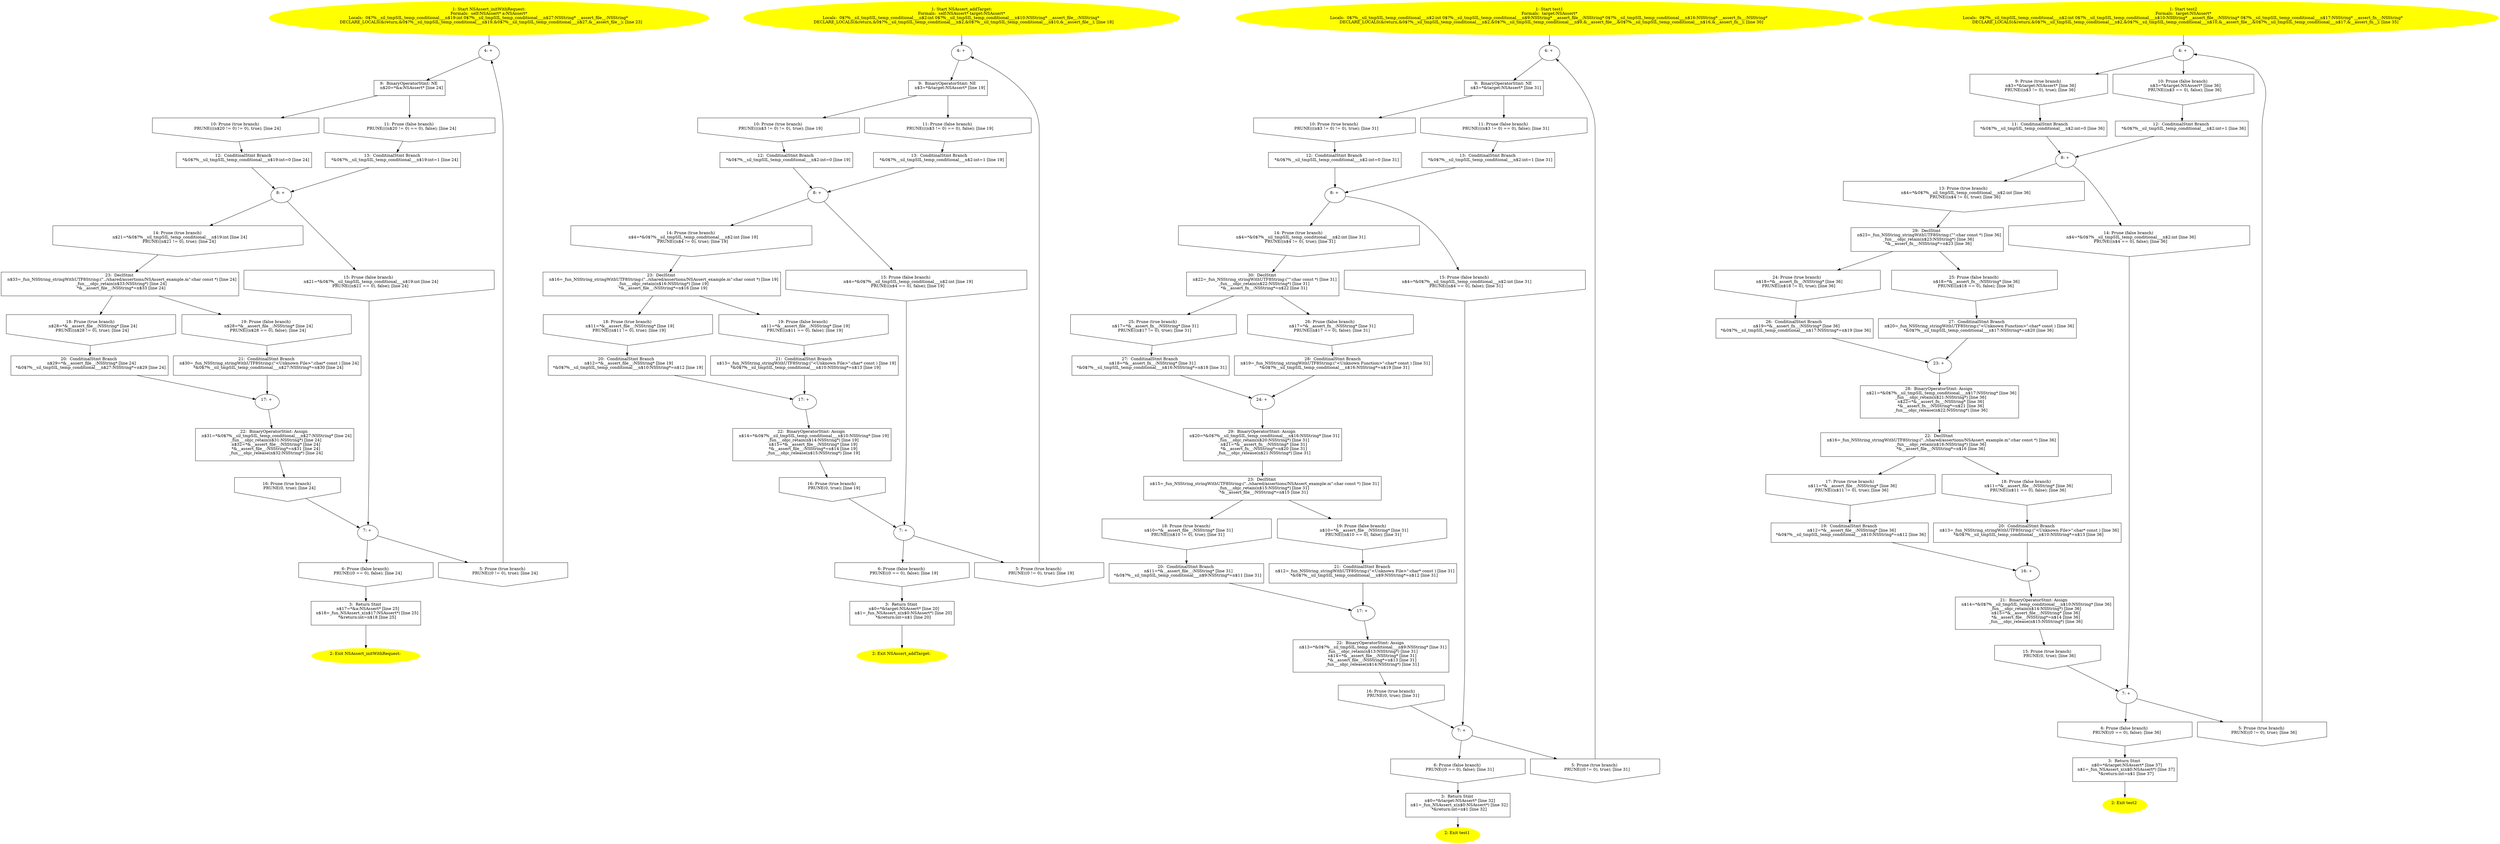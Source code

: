 /* @generated */
digraph iCFG {
"initWithRequest:#NSAssert#instance.aa6bdc90db5d0e020b6778cefe9a011f_1" [label="1: Start NSAssert_initWithRequest:\nFormals:  self:NSAssert* a:NSAssert*\nLocals:  0$?%__sil_tmpSIL_temp_conditional___n$19:int 0$?%__sil_tmpSIL_temp_conditional___n$27:NSString* __assert_file__:NSString* \n   DECLARE_LOCALS(&return,&0$?%__sil_tmpSIL_temp_conditional___n$19,&0$?%__sil_tmpSIL_temp_conditional___n$27,&__assert_file__); [line 23]\n " color=yellow style=filled]
	

	 "initWithRequest:#NSAssert#instance.aa6bdc90db5d0e020b6778cefe9a011f_1" -> "initWithRequest:#NSAssert#instance.aa6bdc90db5d0e020b6778cefe9a011f_4" ;
"initWithRequest:#NSAssert#instance.aa6bdc90db5d0e020b6778cefe9a011f_2" [label="2: Exit NSAssert_initWithRequest: \n  " color=yellow style=filled]
	

"initWithRequest:#NSAssert#instance.aa6bdc90db5d0e020b6778cefe9a011f_3" [label="3:  Return Stmt \n   n$17=*&a:NSAssert* [line 25]\n  n$18=_fun_NSAssert_x(n$17:NSAssert*) [line 25]\n  *&return:int=n$18 [line 25]\n " shape="box"]
	

	 "initWithRequest:#NSAssert#instance.aa6bdc90db5d0e020b6778cefe9a011f_3" -> "initWithRequest:#NSAssert#instance.aa6bdc90db5d0e020b6778cefe9a011f_2" ;
"initWithRequest:#NSAssert#instance.aa6bdc90db5d0e020b6778cefe9a011f_4" [label="4: + \n  " ]
	

	 "initWithRequest:#NSAssert#instance.aa6bdc90db5d0e020b6778cefe9a011f_4" -> "initWithRequest:#NSAssert#instance.aa6bdc90db5d0e020b6778cefe9a011f_9" ;
"initWithRequest:#NSAssert#instance.aa6bdc90db5d0e020b6778cefe9a011f_5" [label="5: Prune (true branch) \n   PRUNE((0 != 0), true); [line 24]\n " shape="invhouse"]
	

	 "initWithRequest:#NSAssert#instance.aa6bdc90db5d0e020b6778cefe9a011f_5" -> "initWithRequest:#NSAssert#instance.aa6bdc90db5d0e020b6778cefe9a011f_4" ;
"initWithRequest:#NSAssert#instance.aa6bdc90db5d0e020b6778cefe9a011f_6" [label="6: Prune (false branch) \n   PRUNE((0 == 0), false); [line 24]\n " shape="invhouse"]
	

	 "initWithRequest:#NSAssert#instance.aa6bdc90db5d0e020b6778cefe9a011f_6" -> "initWithRequest:#NSAssert#instance.aa6bdc90db5d0e020b6778cefe9a011f_3" ;
"initWithRequest:#NSAssert#instance.aa6bdc90db5d0e020b6778cefe9a011f_7" [label="7: + \n  " ]
	

	 "initWithRequest:#NSAssert#instance.aa6bdc90db5d0e020b6778cefe9a011f_7" -> "initWithRequest:#NSAssert#instance.aa6bdc90db5d0e020b6778cefe9a011f_5" ;
	 "initWithRequest:#NSAssert#instance.aa6bdc90db5d0e020b6778cefe9a011f_7" -> "initWithRequest:#NSAssert#instance.aa6bdc90db5d0e020b6778cefe9a011f_6" ;
"initWithRequest:#NSAssert#instance.aa6bdc90db5d0e020b6778cefe9a011f_8" [label="8: + \n  " ]
	

	 "initWithRequest:#NSAssert#instance.aa6bdc90db5d0e020b6778cefe9a011f_8" -> "initWithRequest:#NSAssert#instance.aa6bdc90db5d0e020b6778cefe9a011f_14" ;
	 "initWithRequest:#NSAssert#instance.aa6bdc90db5d0e020b6778cefe9a011f_8" -> "initWithRequest:#NSAssert#instance.aa6bdc90db5d0e020b6778cefe9a011f_15" ;
"initWithRequest:#NSAssert#instance.aa6bdc90db5d0e020b6778cefe9a011f_9" [label="9:  BinaryOperatorStmt: NE \n   n$20=*&a:NSAssert* [line 24]\n " shape="box"]
	

	 "initWithRequest:#NSAssert#instance.aa6bdc90db5d0e020b6778cefe9a011f_9" -> "initWithRequest:#NSAssert#instance.aa6bdc90db5d0e020b6778cefe9a011f_10" ;
	 "initWithRequest:#NSAssert#instance.aa6bdc90db5d0e020b6778cefe9a011f_9" -> "initWithRequest:#NSAssert#instance.aa6bdc90db5d0e020b6778cefe9a011f_11" ;
"initWithRequest:#NSAssert#instance.aa6bdc90db5d0e020b6778cefe9a011f_10" [label="10: Prune (true branch) \n   PRUNE(((n$20 != 0) != 0), true); [line 24]\n " shape="invhouse"]
	

	 "initWithRequest:#NSAssert#instance.aa6bdc90db5d0e020b6778cefe9a011f_10" -> "initWithRequest:#NSAssert#instance.aa6bdc90db5d0e020b6778cefe9a011f_12" ;
"initWithRequest:#NSAssert#instance.aa6bdc90db5d0e020b6778cefe9a011f_11" [label="11: Prune (false branch) \n   PRUNE(((n$20 != 0) == 0), false); [line 24]\n " shape="invhouse"]
	

	 "initWithRequest:#NSAssert#instance.aa6bdc90db5d0e020b6778cefe9a011f_11" -> "initWithRequest:#NSAssert#instance.aa6bdc90db5d0e020b6778cefe9a011f_13" ;
"initWithRequest:#NSAssert#instance.aa6bdc90db5d0e020b6778cefe9a011f_12" [label="12:  ConditinalStmt Branch \n   *&0$?%__sil_tmpSIL_temp_conditional___n$19:int=0 [line 24]\n " shape="box"]
	

	 "initWithRequest:#NSAssert#instance.aa6bdc90db5d0e020b6778cefe9a011f_12" -> "initWithRequest:#NSAssert#instance.aa6bdc90db5d0e020b6778cefe9a011f_8" ;
"initWithRequest:#NSAssert#instance.aa6bdc90db5d0e020b6778cefe9a011f_13" [label="13:  ConditinalStmt Branch \n   *&0$?%__sil_tmpSIL_temp_conditional___n$19:int=1 [line 24]\n " shape="box"]
	

	 "initWithRequest:#NSAssert#instance.aa6bdc90db5d0e020b6778cefe9a011f_13" -> "initWithRequest:#NSAssert#instance.aa6bdc90db5d0e020b6778cefe9a011f_8" ;
"initWithRequest:#NSAssert#instance.aa6bdc90db5d0e020b6778cefe9a011f_14" [label="14: Prune (true branch) \n   n$21=*&0$?%__sil_tmpSIL_temp_conditional___n$19:int [line 24]\n  PRUNE((n$21 != 0), true); [line 24]\n " shape="invhouse"]
	

	 "initWithRequest:#NSAssert#instance.aa6bdc90db5d0e020b6778cefe9a011f_14" -> "initWithRequest:#NSAssert#instance.aa6bdc90db5d0e020b6778cefe9a011f_23" ;
"initWithRequest:#NSAssert#instance.aa6bdc90db5d0e020b6778cefe9a011f_15" [label="15: Prune (false branch) \n   n$21=*&0$?%__sil_tmpSIL_temp_conditional___n$19:int [line 24]\n  PRUNE((n$21 == 0), false); [line 24]\n " shape="invhouse"]
	

	 "initWithRequest:#NSAssert#instance.aa6bdc90db5d0e020b6778cefe9a011f_15" -> "initWithRequest:#NSAssert#instance.aa6bdc90db5d0e020b6778cefe9a011f_7" ;
"initWithRequest:#NSAssert#instance.aa6bdc90db5d0e020b6778cefe9a011f_16" [label="16: Prune (true branch) \n   PRUNE(0, true); [line 24]\n " shape="invhouse"]
	

	 "initWithRequest:#NSAssert#instance.aa6bdc90db5d0e020b6778cefe9a011f_16" -> "initWithRequest:#NSAssert#instance.aa6bdc90db5d0e020b6778cefe9a011f_7" ;
"initWithRequest:#NSAssert#instance.aa6bdc90db5d0e020b6778cefe9a011f_17" [label="17: + \n  " ]
	

	 "initWithRequest:#NSAssert#instance.aa6bdc90db5d0e020b6778cefe9a011f_17" -> "initWithRequest:#NSAssert#instance.aa6bdc90db5d0e020b6778cefe9a011f_22" ;
"initWithRequest:#NSAssert#instance.aa6bdc90db5d0e020b6778cefe9a011f_18" [label="18: Prune (true branch) \n   n$28=*&__assert_file__:NSString* [line 24]\n  PRUNE((n$28 != 0), true); [line 24]\n " shape="invhouse"]
	

	 "initWithRequest:#NSAssert#instance.aa6bdc90db5d0e020b6778cefe9a011f_18" -> "initWithRequest:#NSAssert#instance.aa6bdc90db5d0e020b6778cefe9a011f_20" ;
"initWithRequest:#NSAssert#instance.aa6bdc90db5d0e020b6778cefe9a011f_19" [label="19: Prune (false branch) \n   n$28=*&__assert_file__:NSString* [line 24]\n  PRUNE((n$28 == 0), false); [line 24]\n " shape="invhouse"]
	

	 "initWithRequest:#NSAssert#instance.aa6bdc90db5d0e020b6778cefe9a011f_19" -> "initWithRequest:#NSAssert#instance.aa6bdc90db5d0e020b6778cefe9a011f_21" ;
"initWithRequest:#NSAssert#instance.aa6bdc90db5d0e020b6778cefe9a011f_20" [label="20:  ConditinalStmt Branch \n   n$29=*&__assert_file__:NSString* [line 24]\n  *&0$?%__sil_tmpSIL_temp_conditional___n$27:NSString*=n$29 [line 24]\n " shape="box"]
	

	 "initWithRequest:#NSAssert#instance.aa6bdc90db5d0e020b6778cefe9a011f_20" -> "initWithRequest:#NSAssert#instance.aa6bdc90db5d0e020b6778cefe9a011f_17" ;
"initWithRequest:#NSAssert#instance.aa6bdc90db5d0e020b6778cefe9a011f_21" [label="21:  ConditinalStmt Branch \n   n$30=_fun_NSString_stringWithUTF8String:(\"<Unknown File>\":char* const ) [line 24]\n  *&0$?%__sil_tmpSIL_temp_conditional___n$27:NSString*=n$30 [line 24]\n " shape="box"]
	

	 "initWithRequest:#NSAssert#instance.aa6bdc90db5d0e020b6778cefe9a011f_21" -> "initWithRequest:#NSAssert#instance.aa6bdc90db5d0e020b6778cefe9a011f_17" ;
"initWithRequest:#NSAssert#instance.aa6bdc90db5d0e020b6778cefe9a011f_22" [label="22:  BinaryOperatorStmt: Assign \n   n$31=*&0$?%__sil_tmpSIL_temp_conditional___n$27:NSString* [line 24]\n  _fun___objc_retain(n$31:NSString*) [line 24]\n  n$32=*&__assert_file__:NSString* [line 24]\n  *&__assert_file__:NSString*=n$31 [line 24]\n  _fun___objc_release(n$32:NSString*) [line 24]\n " shape="box"]
	

	 "initWithRequest:#NSAssert#instance.aa6bdc90db5d0e020b6778cefe9a011f_22" -> "initWithRequest:#NSAssert#instance.aa6bdc90db5d0e020b6778cefe9a011f_16" ;
"initWithRequest:#NSAssert#instance.aa6bdc90db5d0e020b6778cefe9a011f_23" [label="23:  DeclStmt \n   n$33=_fun_NSString_stringWithUTF8String:(\"../shared/assertions/NSAssert_example.m\":char const *) [line 24]\n  _fun___objc_retain(n$33:NSString*) [line 24]\n  *&__assert_file__:NSString*=n$33 [line 24]\n " shape="box"]
	

	 "initWithRequest:#NSAssert#instance.aa6bdc90db5d0e020b6778cefe9a011f_23" -> "initWithRequest:#NSAssert#instance.aa6bdc90db5d0e020b6778cefe9a011f_18" ;
	 "initWithRequest:#NSAssert#instance.aa6bdc90db5d0e020b6778cefe9a011f_23" -> "initWithRequest:#NSAssert#instance.aa6bdc90db5d0e020b6778cefe9a011f_19" ;
"addTarget:#NSAssert#instance.69cefe4d9cf64204d99f63924a056673_1" [label="1: Start NSAssert_addTarget:\nFormals:  self:NSAssert* target:NSAssert*\nLocals:  0$?%__sil_tmpSIL_temp_conditional___n$2:int 0$?%__sil_tmpSIL_temp_conditional___n$10:NSString* __assert_file__:NSString* \n   DECLARE_LOCALS(&return,&0$?%__sil_tmpSIL_temp_conditional___n$2,&0$?%__sil_tmpSIL_temp_conditional___n$10,&__assert_file__); [line 18]\n " color=yellow style=filled]
	

	 "addTarget:#NSAssert#instance.69cefe4d9cf64204d99f63924a056673_1" -> "addTarget:#NSAssert#instance.69cefe4d9cf64204d99f63924a056673_4" ;
"addTarget:#NSAssert#instance.69cefe4d9cf64204d99f63924a056673_2" [label="2: Exit NSAssert_addTarget: \n  " color=yellow style=filled]
	

"addTarget:#NSAssert#instance.69cefe4d9cf64204d99f63924a056673_3" [label="3:  Return Stmt \n   n$0=*&target:NSAssert* [line 20]\n  n$1=_fun_NSAssert_x(n$0:NSAssert*) [line 20]\n  *&return:int=n$1 [line 20]\n " shape="box"]
	

	 "addTarget:#NSAssert#instance.69cefe4d9cf64204d99f63924a056673_3" -> "addTarget:#NSAssert#instance.69cefe4d9cf64204d99f63924a056673_2" ;
"addTarget:#NSAssert#instance.69cefe4d9cf64204d99f63924a056673_4" [label="4: + \n  " ]
	

	 "addTarget:#NSAssert#instance.69cefe4d9cf64204d99f63924a056673_4" -> "addTarget:#NSAssert#instance.69cefe4d9cf64204d99f63924a056673_9" ;
"addTarget:#NSAssert#instance.69cefe4d9cf64204d99f63924a056673_5" [label="5: Prune (true branch) \n   PRUNE((0 != 0), true); [line 19]\n " shape="invhouse"]
	

	 "addTarget:#NSAssert#instance.69cefe4d9cf64204d99f63924a056673_5" -> "addTarget:#NSAssert#instance.69cefe4d9cf64204d99f63924a056673_4" ;
"addTarget:#NSAssert#instance.69cefe4d9cf64204d99f63924a056673_6" [label="6: Prune (false branch) \n   PRUNE((0 == 0), false); [line 19]\n " shape="invhouse"]
	

	 "addTarget:#NSAssert#instance.69cefe4d9cf64204d99f63924a056673_6" -> "addTarget:#NSAssert#instance.69cefe4d9cf64204d99f63924a056673_3" ;
"addTarget:#NSAssert#instance.69cefe4d9cf64204d99f63924a056673_7" [label="7: + \n  " ]
	

	 "addTarget:#NSAssert#instance.69cefe4d9cf64204d99f63924a056673_7" -> "addTarget:#NSAssert#instance.69cefe4d9cf64204d99f63924a056673_5" ;
	 "addTarget:#NSAssert#instance.69cefe4d9cf64204d99f63924a056673_7" -> "addTarget:#NSAssert#instance.69cefe4d9cf64204d99f63924a056673_6" ;
"addTarget:#NSAssert#instance.69cefe4d9cf64204d99f63924a056673_8" [label="8: + \n  " ]
	

	 "addTarget:#NSAssert#instance.69cefe4d9cf64204d99f63924a056673_8" -> "addTarget:#NSAssert#instance.69cefe4d9cf64204d99f63924a056673_14" ;
	 "addTarget:#NSAssert#instance.69cefe4d9cf64204d99f63924a056673_8" -> "addTarget:#NSAssert#instance.69cefe4d9cf64204d99f63924a056673_15" ;
"addTarget:#NSAssert#instance.69cefe4d9cf64204d99f63924a056673_9" [label="9:  BinaryOperatorStmt: NE \n   n$3=*&target:NSAssert* [line 19]\n " shape="box"]
	

	 "addTarget:#NSAssert#instance.69cefe4d9cf64204d99f63924a056673_9" -> "addTarget:#NSAssert#instance.69cefe4d9cf64204d99f63924a056673_10" ;
	 "addTarget:#NSAssert#instance.69cefe4d9cf64204d99f63924a056673_9" -> "addTarget:#NSAssert#instance.69cefe4d9cf64204d99f63924a056673_11" ;
"addTarget:#NSAssert#instance.69cefe4d9cf64204d99f63924a056673_10" [label="10: Prune (true branch) \n   PRUNE(((n$3 != 0) != 0), true); [line 19]\n " shape="invhouse"]
	

	 "addTarget:#NSAssert#instance.69cefe4d9cf64204d99f63924a056673_10" -> "addTarget:#NSAssert#instance.69cefe4d9cf64204d99f63924a056673_12" ;
"addTarget:#NSAssert#instance.69cefe4d9cf64204d99f63924a056673_11" [label="11: Prune (false branch) \n   PRUNE(((n$3 != 0) == 0), false); [line 19]\n " shape="invhouse"]
	

	 "addTarget:#NSAssert#instance.69cefe4d9cf64204d99f63924a056673_11" -> "addTarget:#NSAssert#instance.69cefe4d9cf64204d99f63924a056673_13" ;
"addTarget:#NSAssert#instance.69cefe4d9cf64204d99f63924a056673_12" [label="12:  ConditinalStmt Branch \n   *&0$?%__sil_tmpSIL_temp_conditional___n$2:int=0 [line 19]\n " shape="box"]
	

	 "addTarget:#NSAssert#instance.69cefe4d9cf64204d99f63924a056673_12" -> "addTarget:#NSAssert#instance.69cefe4d9cf64204d99f63924a056673_8" ;
"addTarget:#NSAssert#instance.69cefe4d9cf64204d99f63924a056673_13" [label="13:  ConditinalStmt Branch \n   *&0$?%__sil_tmpSIL_temp_conditional___n$2:int=1 [line 19]\n " shape="box"]
	

	 "addTarget:#NSAssert#instance.69cefe4d9cf64204d99f63924a056673_13" -> "addTarget:#NSAssert#instance.69cefe4d9cf64204d99f63924a056673_8" ;
"addTarget:#NSAssert#instance.69cefe4d9cf64204d99f63924a056673_14" [label="14: Prune (true branch) \n   n$4=*&0$?%__sil_tmpSIL_temp_conditional___n$2:int [line 19]\n  PRUNE((n$4 != 0), true); [line 19]\n " shape="invhouse"]
	

	 "addTarget:#NSAssert#instance.69cefe4d9cf64204d99f63924a056673_14" -> "addTarget:#NSAssert#instance.69cefe4d9cf64204d99f63924a056673_23" ;
"addTarget:#NSAssert#instance.69cefe4d9cf64204d99f63924a056673_15" [label="15: Prune (false branch) \n   n$4=*&0$?%__sil_tmpSIL_temp_conditional___n$2:int [line 19]\n  PRUNE((n$4 == 0), false); [line 19]\n " shape="invhouse"]
	

	 "addTarget:#NSAssert#instance.69cefe4d9cf64204d99f63924a056673_15" -> "addTarget:#NSAssert#instance.69cefe4d9cf64204d99f63924a056673_7" ;
"addTarget:#NSAssert#instance.69cefe4d9cf64204d99f63924a056673_16" [label="16: Prune (true branch) \n   PRUNE(0, true); [line 19]\n " shape="invhouse"]
	

	 "addTarget:#NSAssert#instance.69cefe4d9cf64204d99f63924a056673_16" -> "addTarget:#NSAssert#instance.69cefe4d9cf64204d99f63924a056673_7" ;
"addTarget:#NSAssert#instance.69cefe4d9cf64204d99f63924a056673_17" [label="17: + \n  " ]
	

	 "addTarget:#NSAssert#instance.69cefe4d9cf64204d99f63924a056673_17" -> "addTarget:#NSAssert#instance.69cefe4d9cf64204d99f63924a056673_22" ;
"addTarget:#NSAssert#instance.69cefe4d9cf64204d99f63924a056673_18" [label="18: Prune (true branch) \n   n$11=*&__assert_file__:NSString* [line 19]\n  PRUNE((n$11 != 0), true); [line 19]\n " shape="invhouse"]
	

	 "addTarget:#NSAssert#instance.69cefe4d9cf64204d99f63924a056673_18" -> "addTarget:#NSAssert#instance.69cefe4d9cf64204d99f63924a056673_20" ;
"addTarget:#NSAssert#instance.69cefe4d9cf64204d99f63924a056673_19" [label="19: Prune (false branch) \n   n$11=*&__assert_file__:NSString* [line 19]\n  PRUNE((n$11 == 0), false); [line 19]\n " shape="invhouse"]
	

	 "addTarget:#NSAssert#instance.69cefe4d9cf64204d99f63924a056673_19" -> "addTarget:#NSAssert#instance.69cefe4d9cf64204d99f63924a056673_21" ;
"addTarget:#NSAssert#instance.69cefe4d9cf64204d99f63924a056673_20" [label="20:  ConditinalStmt Branch \n   n$12=*&__assert_file__:NSString* [line 19]\n  *&0$?%__sil_tmpSIL_temp_conditional___n$10:NSString*=n$12 [line 19]\n " shape="box"]
	

	 "addTarget:#NSAssert#instance.69cefe4d9cf64204d99f63924a056673_20" -> "addTarget:#NSAssert#instance.69cefe4d9cf64204d99f63924a056673_17" ;
"addTarget:#NSAssert#instance.69cefe4d9cf64204d99f63924a056673_21" [label="21:  ConditinalStmt Branch \n   n$13=_fun_NSString_stringWithUTF8String:(\"<Unknown File>\":char* const ) [line 19]\n  *&0$?%__sil_tmpSIL_temp_conditional___n$10:NSString*=n$13 [line 19]\n " shape="box"]
	

	 "addTarget:#NSAssert#instance.69cefe4d9cf64204d99f63924a056673_21" -> "addTarget:#NSAssert#instance.69cefe4d9cf64204d99f63924a056673_17" ;
"addTarget:#NSAssert#instance.69cefe4d9cf64204d99f63924a056673_22" [label="22:  BinaryOperatorStmt: Assign \n   n$14=*&0$?%__sil_tmpSIL_temp_conditional___n$10:NSString* [line 19]\n  _fun___objc_retain(n$14:NSString*) [line 19]\n  n$15=*&__assert_file__:NSString* [line 19]\n  *&__assert_file__:NSString*=n$14 [line 19]\n  _fun___objc_release(n$15:NSString*) [line 19]\n " shape="box"]
	

	 "addTarget:#NSAssert#instance.69cefe4d9cf64204d99f63924a056673_22" -> "addTarget:#NSAssert#instance.69cefe4d9cf64204d99f63924a056673_16" ;
"addTarget:#NSAssert#instance.69cefe4d9cf64204d99f63924a056673_23" [label="23:  DeclStmt \n   n$16=_fun_NSString_stringWithUTF8String:(\"../shared/assertions/NSAssert_example.m\":char const *) [line 19]\n  _fun___objc_retain(n$16:NSString*) [line 19]\n  *&__assert_file__:NSString*=n$16 [line 19]\n " shape="box"]
	

	 "addTarget:#NSAssert#instance.69cefe4d9cf64204d99f63924a056673_23" -> "addTarget:#NSAssert#instance.69cefe4d9cf64204d99f63924a056673_18" ;
	 "addTarget:#NSAssert#instance.69cefe4d9cf64204d99f63924a056673_23" -> "addTarget:#NSAssert#instance.69cefe4d9cf64204d99f63924a056673_19" ;
"test1.5a105e8b9d40e1329780d62ea2265d8a_1" [label="1: Start test1\nFormals:  target:NSAssert*\nLocals:  0$?%__sil_tmpSIL_temp_conditional___n$2:int 0$?%__sil_tmpSIL_temp_conditional___n$9:NSString* __assert_file__:NSString* 0$?%__sil_tmpSIL_temp_conditional___n$16:NSString* __assert_fn__:NSString* \n   DECLARE_LOCALS(&return,&0$?%__sil_tmpSIL_temp_conditional___n$2,&0$?%__sil_tmpSIL_temp_conditional___n$9,&__assert_file__,&0$?%__sil_tmpSIL_temp_conditional___n$16,&__assert_fn__); [line 30]\n " color=yellow style=filled]
	

	 "test1.5a105e8b9d40e1329780d62ea2265d8a_1" -> "test1.5a105e8b9d40e1329780d62ea2265d8a_4" ;
"test1.5a105e8b9d40e1329780d62ea2265d8a_2" [label="2: Exit test1 \n  " color=yellow style=filled]
	

"test1.5a105e8b9d40e1329780d62ea2265d8a_3" [label="3:  Return Stmt \n   n$0=*&target:NSAssert* [line 32]\n  n$1=_fun_NSAssert_x(n$0:NSAssert*) [line 32]\n  *&return:int=n$1 [line 32]\n " shape="box"]
	

	 "test1.5a105e8b9d40e1329780d62ea2265d8a_3" -> "test1.5a105e8b9d40e1329780d62ea2265d8a_2" ;
"test1.5a105e8b9d40e1329780d62ea2265d8a_4" [label="4: + \n  " ]
	

	 "test1.5a105e8b9d40e1329780d62ea2265d8a_4" -> "test1.5a105e8b9d40e1329780d62ea2265d8a_9" ;
"test1.5a105e8b9d40e1329780d62ea2265d8a_5" [label="5: Prune (true branch) \n   PRUNE((0 != 0), true); [line 31]\n " shape="invhouse"]
	

	 "test1.5a105e8b9d40e1329780d62ea2265d8a_5" -> "test1.5a105e8b9d40e1329780d62ea2265d8a_4" ;
"test1.5a105e8b9d40e1329780d62ea2265d8a_6" [label="6: Prune (false branch) \n   PRUNE((0 == 0), false); [line 31]\n " shape="invhouse"]
	

	 "test1.5a105e8b9d40e1329780d62ea2265d8a_6" -> "test1.5a105e8b9d40e1329780d62ea2265d8a_3" ;
"test1.5a105e8b9d40e1329780d62ea2265d8a_7" [label="7: + \n  " ]
	

	 "test1.5a105e8b9d40e1329780d62ea2265d8a_7" -> "test1.5a105e8b9d40e1329780d62ea2265d8a_5" ;
	 "test1.5a105e8b9d40e1329780d62ea2265d8a_7" -> "test1.5a105e8b9d40e1329780d62ea2265d8a_6" ;
"test1.5a105e8b9d40e1329780d62ea2265d8a_8" [label="8: + \n  " ]
	

	 "test1.5a105e8b9d40e1329780d62ea2265d8a_8" -> "test1.5a105e8b9d40e1329780d62ea2265d8a_14" ;
	 "test1.5a105e8b9d40e1329780d62ea2265d8a_8" -> "test1.5a105e8b9d40e1329780d62ea2265d8a_15" ;
"test1.5a105e8b9d40e1329780d62ea2265d8a_9" [label="9:  BinaryOperatorStmt: NE \n   n$3=*&target:NSAssert* [line 31]\n " shape="box"]
	

	 "test1.5a105e8b9d40e1329780d62ea2265d8a_9" -> "test1.5a105e8b9d40e1329780d62ea2265d8a_10" ;
	 "test1.5a105e8b9d40e1329780d62ea2265d8a_9" -> "test1.5a105e8b9d40e1329780d62ea2265d8a_11" ;
"test1.5a105e8b9d40e1329780d62ea2265d8a_10" [label="10: Prune (true branch) \n   PRUNE(((n$3 != 0) != 0), true); [line 31]\n " shape="invhouse"]
	

	 "test1.5a105e8b9d40e1329780d62ea2265d8a_10" -> "test1.5a105e8b9d40e1329780d62ea2265d8a_12" ;
"test1.5a105e8b9d40e1329780d62ea2265d8a_11" [label="11: Prune (false branch) \n   PRUNE(((n$3 != 0) == 0), false); [line 31]\n " shape="invhouse"]
	

	 "test1.5a105e8b9d40e1329780d62ea2265d8a_11" -> "test1.5a105e8b9d40e1329780d62ea2265d8a_13" ;
"test1.5a105e8b9d40e1329780d62ea2265d8a_12" [label="12:  ConditinalStmt Branch \n   *&0$?%__sil_tmpSIL_temp_conditional___n$2:int=0 [line 31]\n " shape="box"]
	

	 "test1.5a105e8b9d40e1329780d62ea2265d8a_12" -> "test1.5a105e8b9d40e1329780d62ea2265d8a_8" ;
"test1.5a105e8b9d40e1329780d62ea2265d8a_13" [label="13:  ConditinalStmt Branch \n   *&0$?%__sil_tmpSIL_temp_conditional___n$2:int=1 [line 31]\n " shape="box"]
	

	 "test1.5a105e8b9d40e1329780d62ea2265d8a_13" -> "test1.5a105e8b9d40e1329780d62ea2265d8a_8" ;
"test1.5a105e8b9d40e1329780d62ea2265d8a_14" [label="14: Prune (true branch) \n   n$4=*&0$?%__sil_tmpSIL_temp_conditional___n$2:int [line 31]\n  PRUNE((n$4 != 0), true); [line 31]\n " shape="invhouse"]
	

	 "test1.5a105e8b9d40e1329780d62ea2265d8a_14" -> "test1.5a105e8b9d40e1329780d62ea2265d8a_30" ;
"test1.5a105e8b9d40e1329780d62ea2265d8a_15" [label="15: Prune (false branch) \n   n$4=*&0$?%__sil_tmpSIL_temp_conditional___n$2:int [line 31]\n  PRUNE((n$4 == 0), false); [line 31]\n " shape="invhouse"]
	

	 "test1.5a105e8b9d40e1329780d62ea2265d8a_15" -> "test1.5a105e8b9d40e1329780d62ea2265d8a_7" ;
"test1.5a105e8b9d40e1329780d62ea2265d8a_16" [label="16: Prune (true branch) \n   PRUNE(0, true); [line 31]\n " shape="invhouse"]
	

	 "test1.5a105e8b9d40e1329780d62ea2265d8a_16" -> "test1.5a105e8b9d40e1329780d62ea2265d8a_7" ;
"test1.5a105e8b9d40e1329780d62ea2265d8a_17" [label="17: + \n  " ]
	

	 "test1.5a105e8b9d40e1329780d62ea2265d8a_17" -> "test1.5a105e8b9d40e1329780d62ea2265d8a_22" ;
"test1.5a105e8b9d40e1329780d62ea2265d8a_18" [label="18: Prune (true branch) \n   n$10=*&__assert_file__:NSString* [line 31]\n  PRUNE((n$10 != 0), true); [line 31]\n " shape="invhouse"]
	

	 "test1.5a105e8b9d40e1329780d62ea2265d8a_18" -> "test1.5a105e8b9d40e1329780d62ea2265d8a_20" ;
"test1.5a105e8b9d40e1329780d62ea2265d8a_19" [label="19: Prune (false branch) \n   n$10=*&__assert_file__:NSString* [line 31]\n  PRUNE((n$10 == 0), false); [line 31]\n " shape="invhouse"]
	

	 "test1.5a105e8b9d40e1329780d62ea2265d8a_19" -> "test1.5a105e8b9d40e1329780d62ea2265d8a_21" ;
"test1.5a105e8b9d40e1329780d62ea2265d8a_20" [label="20:  ConditinalStmt Branch \n   n$11=*&__assert_file__:NSString* [line 31]\n  *&0$?%__sil_tmpSIL_temp_conditional___n$9:NSString*=n$11 [line 31]\n " shape="box"]
	

	 "test1.5a105e8b9d40e1329780d62ea2265d8a_20" -> "test1.5a105e8b9d40e1329780d62ea2265d8a_17" ;
"test1.5a105e8b9d40e1329780d62ea2265d8a_21" [label="21:  ConditinalStmt Branch \n   n$12=_fun_NSString_stringWithUTF8String:(\"<Unknown File>\":char* const ) [line 31]\n  *&0$?%__sil_tmpSIL_temp_conditional___n$9:NSString*=n$12 [line 31]\n " shape="box"]
	

	 "test1.5a105e8b9d40e1329780d62ea2265d8a_21" -> "test1.5a105e8b9d40e1329780d62ea2265d8a_17" ;
"test1.5a105e8b9d40e1329780d62ea2265d8a_22" [label="22:  BinaryOperatorStmt: Assign \n   n$13=*&0$?%__sil_tmpSIL_temp_conditional___n$9:NSString* [line 31]\n  _fun___objc_retain(n$13:NSString*) [line 31]\n  n$14=*&__assert_file__:NSString* [line 31]\n  *&__assert_file__:NSString*=n$13 [line 31]\n  _fun___objc_release(n$14:NSString*) [line 31]\n " shape="box"]
	

	 "test1.5a105e8b9d40e1329780d62ea2265d8a_22" -> "test1.5a105e8b9d40e1329780d62ea2265d8a_16" ;
"test1.5a105e8b9d40e1329780d62ea2265d8a_23" [label="23:  DeclStmt \n   n$15=_fun_NSString_stringWithUTF8String:(\"../shared/assertions/NSAssert_example.m\":char const *) [line 31]\n  _fun___objc_retain(n$15:NSString*) [line 31]\n  *&__assert_file__:NSString*=n$15 [line 31]\n " shape="box"]
	

	 "test1.5a105e8b9d40e1329780d62ea2265d8a_23" -> "test1.5a105e8b9d40e1329780d62ea2265d8a_18" ;
	 "test1.5a105e8b9d40e1329780d62ea2265d8a_23" -> "test1.5a105e8b9d40e1329780d62ea2265d8a_19" ;
"test1.5a105e8b9d40e1329780d62ea2265d8a_24" [label="24: + \n  " ]
	

	 "test1.5a105e8b9d40e1329780d62ea2265d8a_24" -> "test1.5a105e8b9d40e1329780d62ea2265d8a_29" ;
"test1.5a105e8b9d40e1329780d62ea2265d8a_25" [label="25: Prune (true branch) \n   n$17=*&__assert_fn__:NSString* [line 31]\n  PRUNE((n$17 != 0), true); [line 31]\n " shape="invhouse"]
	

	 "test1.5a105e8b9d40e1329780d62ea2265d8a_25" -> "test1.5a105e8b9d40e1329780d62ea2265d8a_27" ;
"test1.5a105e8b9d40e1329780d62ea2265d8a_26" [label="26: Prune (false branch) \n   n$17=*&__assert_fn__:NSString* [line 31]\n  PRUNE((n$17 == 0), false); [line 31]\n " shape="invhouse"]
	

	 "test1.5a105e8b9d40e1329780d62ea2265d8a_26" -> "test1.5a105e8b9d40e1329780d62ea2265d8a_28" ;
"test1.5a105e8b9d40e1329780d62ea2265d8a_27" [label="27:  ConditinalStmt Branch \n   n$18=*&__assert_fn__:NSString* [line 31]\n  *&0$?%__sil_tmpSIL_temp_conditional___n$16:NSString*=n$18 [line 31]\n " shape="box"]
	

	 "test1.5a105e8b9d40e1329780d62ea2265d8a_27" -> "test1.5a105e8b9d40e1329780d62ea2265d8a_24" ;
"test1.5a105e8b9d40e1329780d62ea2265d8a_28" [label="28:  ConditinalStmt Branch \n   n$19=_fun_NSString_stringWithUTF8String:(\"<Unknown Function>\":char* const ) [line 31]\n  *&0$?%__sil_tmpSIL_temp_conditional___n$16:NSString*=n$19 [line 31]\n " shape="box"]
	

	 "test1.5a105e8b9d40e1329780d62ea2265d8a_28" -> "test1.5a105e8b9d40e1329780d62ea2265d8a_24" ;
"test1.5a105e8b9d40e1329780d62ea2265d8a_29" [label="29:  BinaryOperatorStmt: Assign \n   n$20=*&0$?%__sil_tmpSIL_temp_conditional___n$16:NSString* [line 31]\n  _fun___objc_retain(n$20:NSString*) [line 31]\n  n$21=*&__assert_fn__:NSString* [line 31]\n  *&__assert_fn__:NSString*=n$20 [line 31]\n  _fun___objc_release(n$21:NSString*) [line 31]\n " shape="box"]
	

	 "test1.5a105e8b9d40e1329780d62ea2265d8a_29" -> "test1.5a105e8b9d40e1329780d62ea2265d8a_23" ;
"test1.5a105e8b9d40e1329780d62ea2265d8a_30" [label="30:  DeclStmt \n   n$22=_fun_NSString_stringWithUTF8String:(\"\":char const *) [line 31]\n  _fun___objc_retain(n$22:NSString*) [line 31]\n  *&__assert_fn__:NSString*=n$22 [line 31]\n " shape="box"]
	

	 "test1.5a105e8b9d40e1329780d62ea2265d8a_30" -> "test1.5a105e8b9d40e1329780d62ea2265d8a_25" ;
	 "test1.5a105e8b9d40e1329780d62ea2265d8a_30" -> "test1.5a105e8b9d40e1329780d62ea2265d8a_26" ;
"test2.ad0234829205b9033196ba818f7a872b_1" [label="1: Start test2\nFormals:  target:NSAssert*\nLocals:  0$?%__sil_tmpSIL_temp_conditional___n$2:int 0$?%__sil_tmpSIL_temp_conditional___n$10:NSString* __assert_file__:NSString* 0$?%__sil_tmpSIL_temp_conditional___n$17:NSString* __assert_fn__:NSString* \n   DECLARE_LOCALS(&return,&0$?%__sil_tmpSIL_temp_conditional___n$2,&0$?%__sil_tmpSIL_temp_conditional___n$10,&__assert_file__,&0$?%__sil_tmpSIL_temp_conditional___n$17,&__assert_fn__); [line 35]\n " color=yellow style=filled]
	

	 "test2.ad0234829205b9033196ba818f7a872b_1" -> "test2.ad0234829205b9033196ba818f7a872b_4" ;
"test2.ad0234829205b9033196ba818f7a872b_2" [label="2: Exit test2 \n  " color=yellow style=filled]
	

"test2.ad0234829205b9033196ba818f7a872b_3" [label="3:  Return Stmt \n   n$0=*&target:NSAssert* [line 37]\n  n$1=_fun_NSAssert_x(n$0:NSAssert*) [line 37]\n  *&return:int=n$1 [line 37]\n " shape="box"]
	

	 "test2.ad0234829205b9033196ba818f7a872b_3" -> "test2.ad0234829205b9033196ba818f7a872b_2" ;
"test2.ad0234829205b9033196ba818f7a872b_4" [label="4: + \n  " ]
	

	 "test2.ad0234829205b9033196ba818f7a872b_4" -> "test2.ad0234829205b9033196ba818f7a872b_9" ;
	 "test2.ad0234829205b9033196ba818f7a872b_4" -> "test2.ad0234829205b9033196ba818f7a872b_10" ;
"test2.ad0234829205b9033196ba818f7a872b_5" [label="5: Prune (true branch) \n   PRUNE((0 != 0), true); [line 36]\n " shape="invhouse"]
	

	 "test2.ad0234829205b9033196ba818f7a872b_5" -> "test2.ad0234829205b9033196ba818f7a872b_4" ;
"test2.ad0234829205b9033196ba818f7a872b_6" [label="6: Prune (false branch) \n   PRUNE((0 == 0), false); [line 36]\n " shape="invhouse"]
	

	 "test2.ad0234829205b9033196ba818f7a872b_6" -> "test2.ad0234829205b9033196ba818f7a872b_3" ;
"test2.ad0234829205b9033196ba818f7a872b_7" [label="7: + \n  " ]
	

	 "test2.ad0234829205b9033196ba818f7a872b_7" -> "test2.ad0234829205b9033196ba818f7a872b_5" ;
	 "test2.ad0234829205b9033196ba818f7a872b_7" -> "test2.ad0234829205b9033196ba818f7a872b_6" ;
"test2.ad0234829205b9033196ba818f7a872b_8" [label="8: + \n  " ]
	

	 "test2.ad0234829205b9033196ba818f7a872b_8" -> "test2.ad0234829205b9033196ba818f7a872b_13" ;
	 "test2.ad0234829205b9033196ba818f7a872b_8" -> "test2.ad0234829205b9033196ba818f7a872b_14" ;
"test2.ad0234829205b9033196ba818f7a872b_9" [label="9: Prune (true branch) \n   n$3=*&target:NSAssert* [line 36]\n  PRUNE((n$3 != 0), true); [line 36]\n " shape="invhouse"]
	

	 "test2.ad0234829205b9033196ba818f7a872b_9" -> "test2.ad0234829205b9033196ba818f7a872b_11" ;
"test2.ad0234829205b9033196ba818f7a872b_10" [label="10: Prune (false branch) \n   n$3=*&target:NSAssert* [line 36]\n  PRUNE((n$3 == 0), false); [line 36]\n " shape="invhouse"]
	

	 "test2.ad0234829205b9033196ba818f7a872b_10" -> "test2.ad0234829205b9033196ba818f7a872b_12" ;
"test2.ad0234829205b9033196ba818f7a872b_11" [label="11:  ConditinalStmt Branch \n   *&0$?%__sil_tmpSIL_temp_conditional___n$2:int=0 [line 36]\n " shape="box"]
	

	 "test2.ad0234829205b9033196ba818f7a872b_11" -> "test2.ad0234829205b9033196ba818f7a872b_8" ;
"test2.ad0234829205b9033196ba818f7a872b_12" [label="12:  ConditinalStmt Branch \n   *&0$?%__sil_tmpSIL_temp_conditional___n$2:int=1 [line 36]\n " shape="box"]
	

	 "test2.ad0234829205b9033196ba818f7a872b_12" -> "test2.ad0234829205b9033196ba818f7a872b_8" ;
"test2.ad0234829205b9033196ba818f7a872b_13" [label="13: Prune (true branch) \n   n$4=*&0$?%__sil_tmpSIL_temp_conditional___n$2:int [line 36]\n  PRUNE((n$4 != 0), true); [line 36]\n " shape="invhouse"]
	

	 "test2.ad0234829205b9033196ba818f7a872b_13" -> "test2.ad0234829205b9033196ba818f7a872b_29" ;
"test2.ad0234829205b9033196ba818f7a872b_14" [label="14: Prune (false branch) \n   n$4=*&0$?%__sil_tmpSIL_temp_conditional___n$2:int [line 36]\n  PRUNE((n$4 == 0), false); [line 36]\n " shape="invhouse"]
	

	 "test2.ad0234829205b9033196ba818f7a872b_14" -> "test2.ad0234829205b9033196ba818f7a872b_7" ;
"test2.ad0234829205b9033196ba818f7a872b_15" [label="15: Prune (true branch) \n   PRUNE(0, true); [line 36]\n " shape="invhouse"]
	

	 "test2.ad0234829205b9033196ba818f7a872b_15" -> "test2.ad0234829205b9033196ba818f7a872b_7" ;
"test2.ad0234829205b9033196ba818f7a872b_16" [label="16: + \n  " ]
	

	 "test2.ad0234829205b9033196ba818f7a872b_16" -> "test2.ad0234829205b9033196ba818f7a872b_21" ;
"test2.ad0234829205b9033196ba818f7a872b_17" [label="17: Prune (true branch) \n   n$11=*&__assert_file__:NSString* [line 36]\n  PRUNE((n$11 != 0), true); [line 36]\n " shape="invhouse"]
	

	 "test2.ad0234829205b9033196ba818f7a872b_17" -> "test2.ad0234829205b9033196ba818f7a872b_19" ;
"test2.ad0234829205b9033196ba818f7a872b_18" [label="18: Prune (false branch) \n   n$11=*&__assert_file__:NSString* [line 36]\n  PRUNE((n$11 == 0), false); [line 36]\n " shape="invhouse"]
	

	 "test2.ad0234829205b9033196ba818f7a872b_18" -> "test2.ad0234829205b9033196ba818f7a872b_20" ;
"test2.ad0234829205b9033196ba818f7a872b_19" [label="19:  ConditinalStmt Branch \n   n$12=*&__assert_file__:NSString* [line 36]\n  *&0$?%__sil_tmpSIL_temp_conditional___n$10:NSString*=n$12 [line 36]\n " shape="box"]
	

	 "test2.ad0234829205b9033196ba818f7a872b_19" -> "test2.ad0234829205b9033196ba818f7a872b_16" ;
"test2.ad0234829205b9033196ba818f7a872b_20" [label="20:  ConditinalStmt Branch \n   n$13=_fun_NSString_stringWithUTF8String:(\"<Unknown File>\":char* const ) [line 36]\n  *&0$?%__sil_tmpSIL_temp_conditional___n$10:NSString*=n$13 [line 36]\n " shape="box"]
	

	 "test2.ad0234829205b9033196ba818f7a872b_20" -> "test2.ad0234829205b9033196ba818f7a872b_16" ;
"test2.ad0234829205b9033196ba818f7a872b_21" [label="21:  BinaryOperatorStmt: Assign \n   n$14=*&0$?%__sil_tmpSIL_temp_conditional___n$10:NSString* [line 36]\n  _fun___objc_retain(n$14:NSString*) [line 36]\n  n$15=*&__assert_file__:NSString* [line 36]\n  *&__assert_file__:NSString*=n$14 [line 36]\n  _fun___objc_release(n$15:NSString*) [line 36]\n " shape="box"]
	

	 "test2.ad0234829205b9033196ba818f7a872b_21" -> "test2.ad0234829205b9033196ba818f7a872b_15" ;
"test2.ad0234829205b9033196ba818f7a872b_22" [label="22:  DeclStmt \n   n$16=_fun_NSString_stringWithUTF8String:(\"../shared/assertions/NSAssert_example.m\":char const *) [line 36]\n  _fun___objc_retain(n$16:NSString*) [line 36]\n  *&__assert_file__:NSString*=n$16 [line 36]\n " shape="box"]
	

	 "test2.ad0234829205b9033196ba818f7a872b_22" -> "test2.ad0234829205b9033196ba818f7a872b_17" ;
	 "test2.ad0234829205b9033196ba818f7a872b_22" -> "test2.ad0234829205b9033196ba818f7a872b_18" ;
"test2.ad0234829205b9033196ba818f7a872b_23" [label="23: + \n  " ]
	

	 "test2.ad0234829205b9033196ba818f7a872b_23" -> "test2.ad0234829205b9033196ba818f7a872b_28" ;
"test2.ad0234829205b9033196ba818f7a872b_24" [label="24: Prune (true branch) \n   n$18=*&__assert_fn__:NSString* [line 36]\n  PRUNE((n$18 != 0), true); [line 36]\n " shape="invhouse"]
	

	 "test2.ad0234829205b9033196ba818f7a872b_24" -> "test2.ad0234829205b9033196ba818f7a872b_26" ;
"test2.ad0234829205b9033196ba818f7a872b_25" [label="25: Prune (false branch) \n   n$18=*&__assert_fn__:NSString* [line 36]\n  PRUNE((n$18 == 0), false); [line 36]\n " shape="invhouse"]
	

	 "test2.ad0234829205b9033196ba818f7a872b_25" -> "test2.ad0234829205b9033196ba818f7a872b_27" ;
"test2.ad0234829205b9033196ba818f7a872b_26" [label="26:  ConditinalStmt Branch \n   n$19=*&__assert_fn__:NSString* [line 36]\n  *&0$?%__sil_tmpSIL_temp_conditional___n$17:NSString*=n$19 [line 36]\n " shape="box"]
	

	 "test2.ad0234829205b9033196ba818f7a872b_26" -> "test2.ad0234829205b9033196ba818f7a872b_23" ;
"test2.ad0234829205b9033196ba818f7a872b_27" [label="27:  ConditinalStmt Branch \n   n$20=_fun_NSString_stringWithUTF8String:(\"<Unknown Function>\":char* const ) [line 36]\n  *&0$?%__sil_tmpSIL_temp_conditional___n$17:NSString*=n$20 [line 36]\n " shape="box"]
	

	 "test2.ad0234829205b9033196ba818f7a872b_27" -> "test2.ad0234829205b9033196ba818f7a872b_23" ;
"test2.ad0234829205b9033196ba818f7a872b_28" [label="28:  BinaryOperatorStmt: Assign \n   n$21=*&0$?%__sil_tmpSIL_temp_conditional___n$17:NSString* [line 36]\n  _fun___objc_retain(n$21:NSString*) [line 36]\n  n$22=*&__assert_fn__:NSString* [line 36]\n  *&__assert_fn__:NSString*=n$21 [line 36]\n  _fun___objc_release(n$22:NSString*) [line 36]\n " shape="box"]
	

	 "test2.ad0234829205b9033196ba818f7a872b_28" -> "test2.ad0234829205b9033196ba818f7a872b_22" ;
"test2.ad0234829205b9033196ba818f7a872b_29" [label="29:  DeclStmt \n   n$23=_fun_NSString_stringWithUTF8String:(\"\":char const *) [line 36]\n  _fun___objc_retain(n$23:NSString*) [line 36]\n  *&__assert_fn__:NSString*=n$23 [line 36]\n " shape="box"]
	

	 "test2.ad0234829205b9033196ba818f7a872b_29" -> "test2.ad0234829205b9033196ba818f7a872b_24" ;
	 "test2.ad0234829205b9033196ba818f7a872b_29" -> "test2.ad0234829205b9033196ba818f7a872b_25" ;
}
